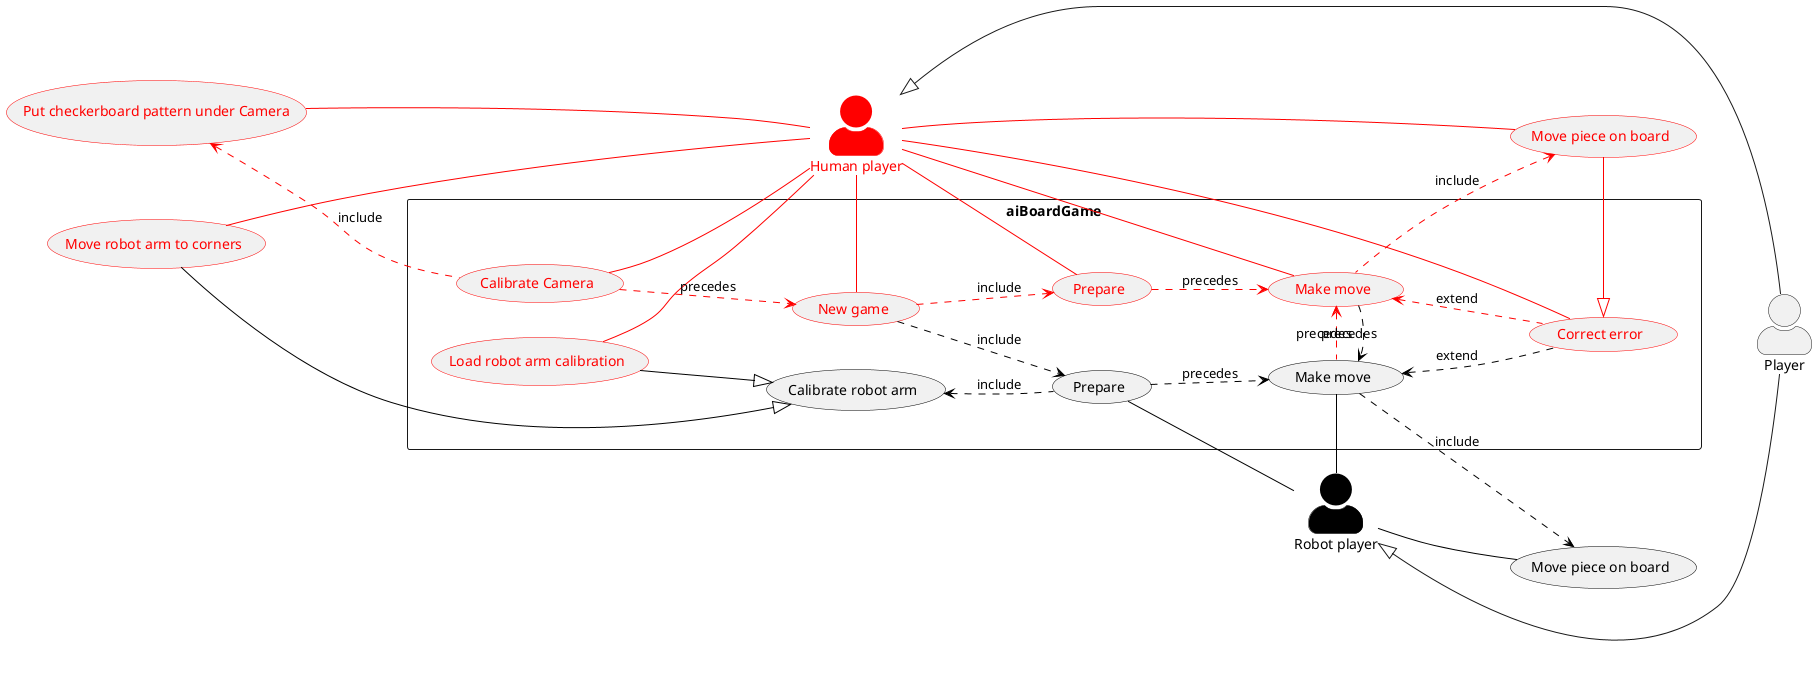 @startuml Usecase Diagram

skinparam actorStyle awesome
left to right direction


actor Player
actor :Human player: as hp #red;line:red;text:red
actor :Robot player: as rp #black;line:black;text:black

Player -up-|> hp
Player -up-|> rp


usecase pcpuc as "Put checkerboard pattern under Camera" #line:red;text:red
usecase mratc as "Move robot arm to corners" #line:red;text:red
usecase mpob1 as "Move piece on board" #line:red;text:red
usecase mpob2 as "Move piece on board" #line:black;text:black

rectangle aiBoardGame {
    usecase cc as "Calibrate Camera" #line:red;text:red
    usecase ng as "New game" #line:red;text:red
    usecase p1 as "Prepare" #line:red;text:red
    usecase p2 as "Prepare" #line:black;text:black
    usecase cra as "Calibrate robot arm" #line:black;text:black
    usecase lrac as "Load robot arm calibration" #line:red;text:red
    usecase mm1 as "Make move" #line:red;text:red
    usecase mm2 as "Make move" #line:black;text:black
    usecase ce as "Correct error" #line:red;text:red
}

ce -[hidden]down-> Player
p1 -[hidden]right-> p2
mm1 -[hidden]right-> mm2
mratc -[hidden]down-> aiBoardGame
cc -[hidden]right-> lrac
ng -[hidden]right->cra
mpob1 -[hidden]up-> mm1
mpob2 -[hidden]left-> p2
ce -[hidden]up-> rp
ce -[hidden]up-> rp
rp -[hidden]up-> cra
hp -[hidden]right-> aiBoardGame


hp -up- cc #line:red 
hp -right- ng #line:red
hp -right- p1 #line:red
hp -up- lrac #line:red
hp -up- pcpuc #line:red
hp -up- mratc #line:red
hp -right- mm1 #line:red
hp -down- mpob1 #line:red
hp -down- ce #line:red

rp -left- p2 #line:black
rp -left- mm2 #line:black
rp -down- mpob2 #line:black


cc .up.> pcpuc #line:red : include 
cc .down.> ng #line:red : precedes
ng .down.> p1 #line:red : include
p1 .down.> mm1 #line:red : precedes
mm1 .left.> mpob1 #line:red : include


ng .down.> p2 #line:black : include
p2 .up.> cra #line:black : include
lrac -down-|> cra #line:black
mratc -down-|> cra #line:black
p2 .down.> mm2 #line:black : precedes
mm2 .right.> mpob2 #line:black : include


mm2 .left.> mm1 #line:red : precedes
mm1 .right.> mm2 #line:black : precedes


mpob1 -right-|> ce #line:red
ce .up.> mm1 #line:red : extend
ce .up.> mm2 #line:black : extend

@enduml
